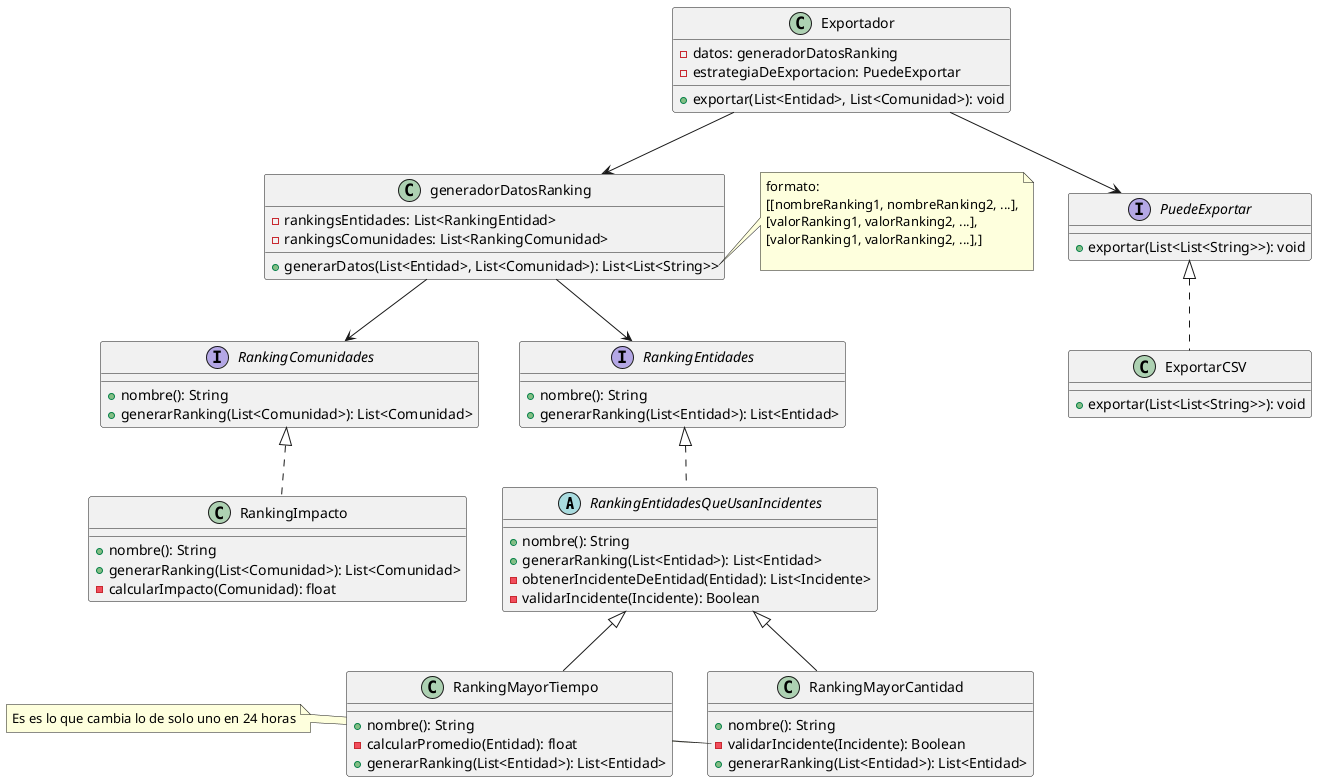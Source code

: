 @startuml GenerarRankings



abstract RankingEntidadesQueUsanIncidentes implements RankingEntidades{
    + nombre(): String
    + generarRanking(List<Entidad>): List<Entidad>
    - obtenerIncidenteDeEntidad(Entidad): List<Incidente>
    - validarIncidente(Incidente): Boolean
}

class RankingMayorCantidad extends RankingEntidadesQueUsanIncidentes {
    + nombre(): String
    - validarIncidente(Incidente): Boolean 
    + generarRanking(List<Entidad>): List<Entidad>
}

note left of RankingMayorCantidad::validarIncidente
    Es es lo que cambia lo de solo uno en 24 horas
end note



class RankingMayorTiempo extends RankingEntidadesQueUsanIncidentes {
    + nombre(): String
    - calcularPromedio(Entidad): float
    + generarRanking(List<Entidad>): List<Entidad>
}

class RankingImpacto implements RankingComunidades {
    + nombre(): String
    + generarRanking(List<Comunidad>): List<Comunidad>
    - calcularImpacto(Comunidad): float
}

interface RankingEntidades {
    + nombre(): String
    + generarRanking(List<Entidad>): List<Entidad>
}

interface RankingComunidades {
    + nombre(): String 
    + generarRanking(List<Comunidad>): List<Comunidad>
}

class generadorDatosRanking {

    - rankingsEntidades: List<RankingEntidad>
    - rankingsComunidades: List<RankingComunidad>

    + generarDatos(List<Entidad>, List<Comunidad>): List<List<String>>
    
}

note left of generadorDatosRanking::generarDatos
    formato: 
    [[nombreRanking1, nombreRanking2, ...],
    [valorRanking1, valorRanking2, ...],
    [valorRanking1, valorRanking2, ...],]

end note



class Exportador {

    - datos: generadorDatosRanking
    - estrategiaDeExportacion: PuedeExportar

    + exportar(List<Entidad>, List<Comunidad>): void

}

interface PuedeExportar {
    + exportar(List<List<String>>): void
}

class ExportarCSV implements PuedeExportar {
    + exportar(List<List<String>>): void
}

Exportador --> PuedeExportar
Exportador --> generadorDatosRanking
generadorDatosRanking-->RankingEntidades
generadorDatosRanking-->RankingComunidades


@enduml
